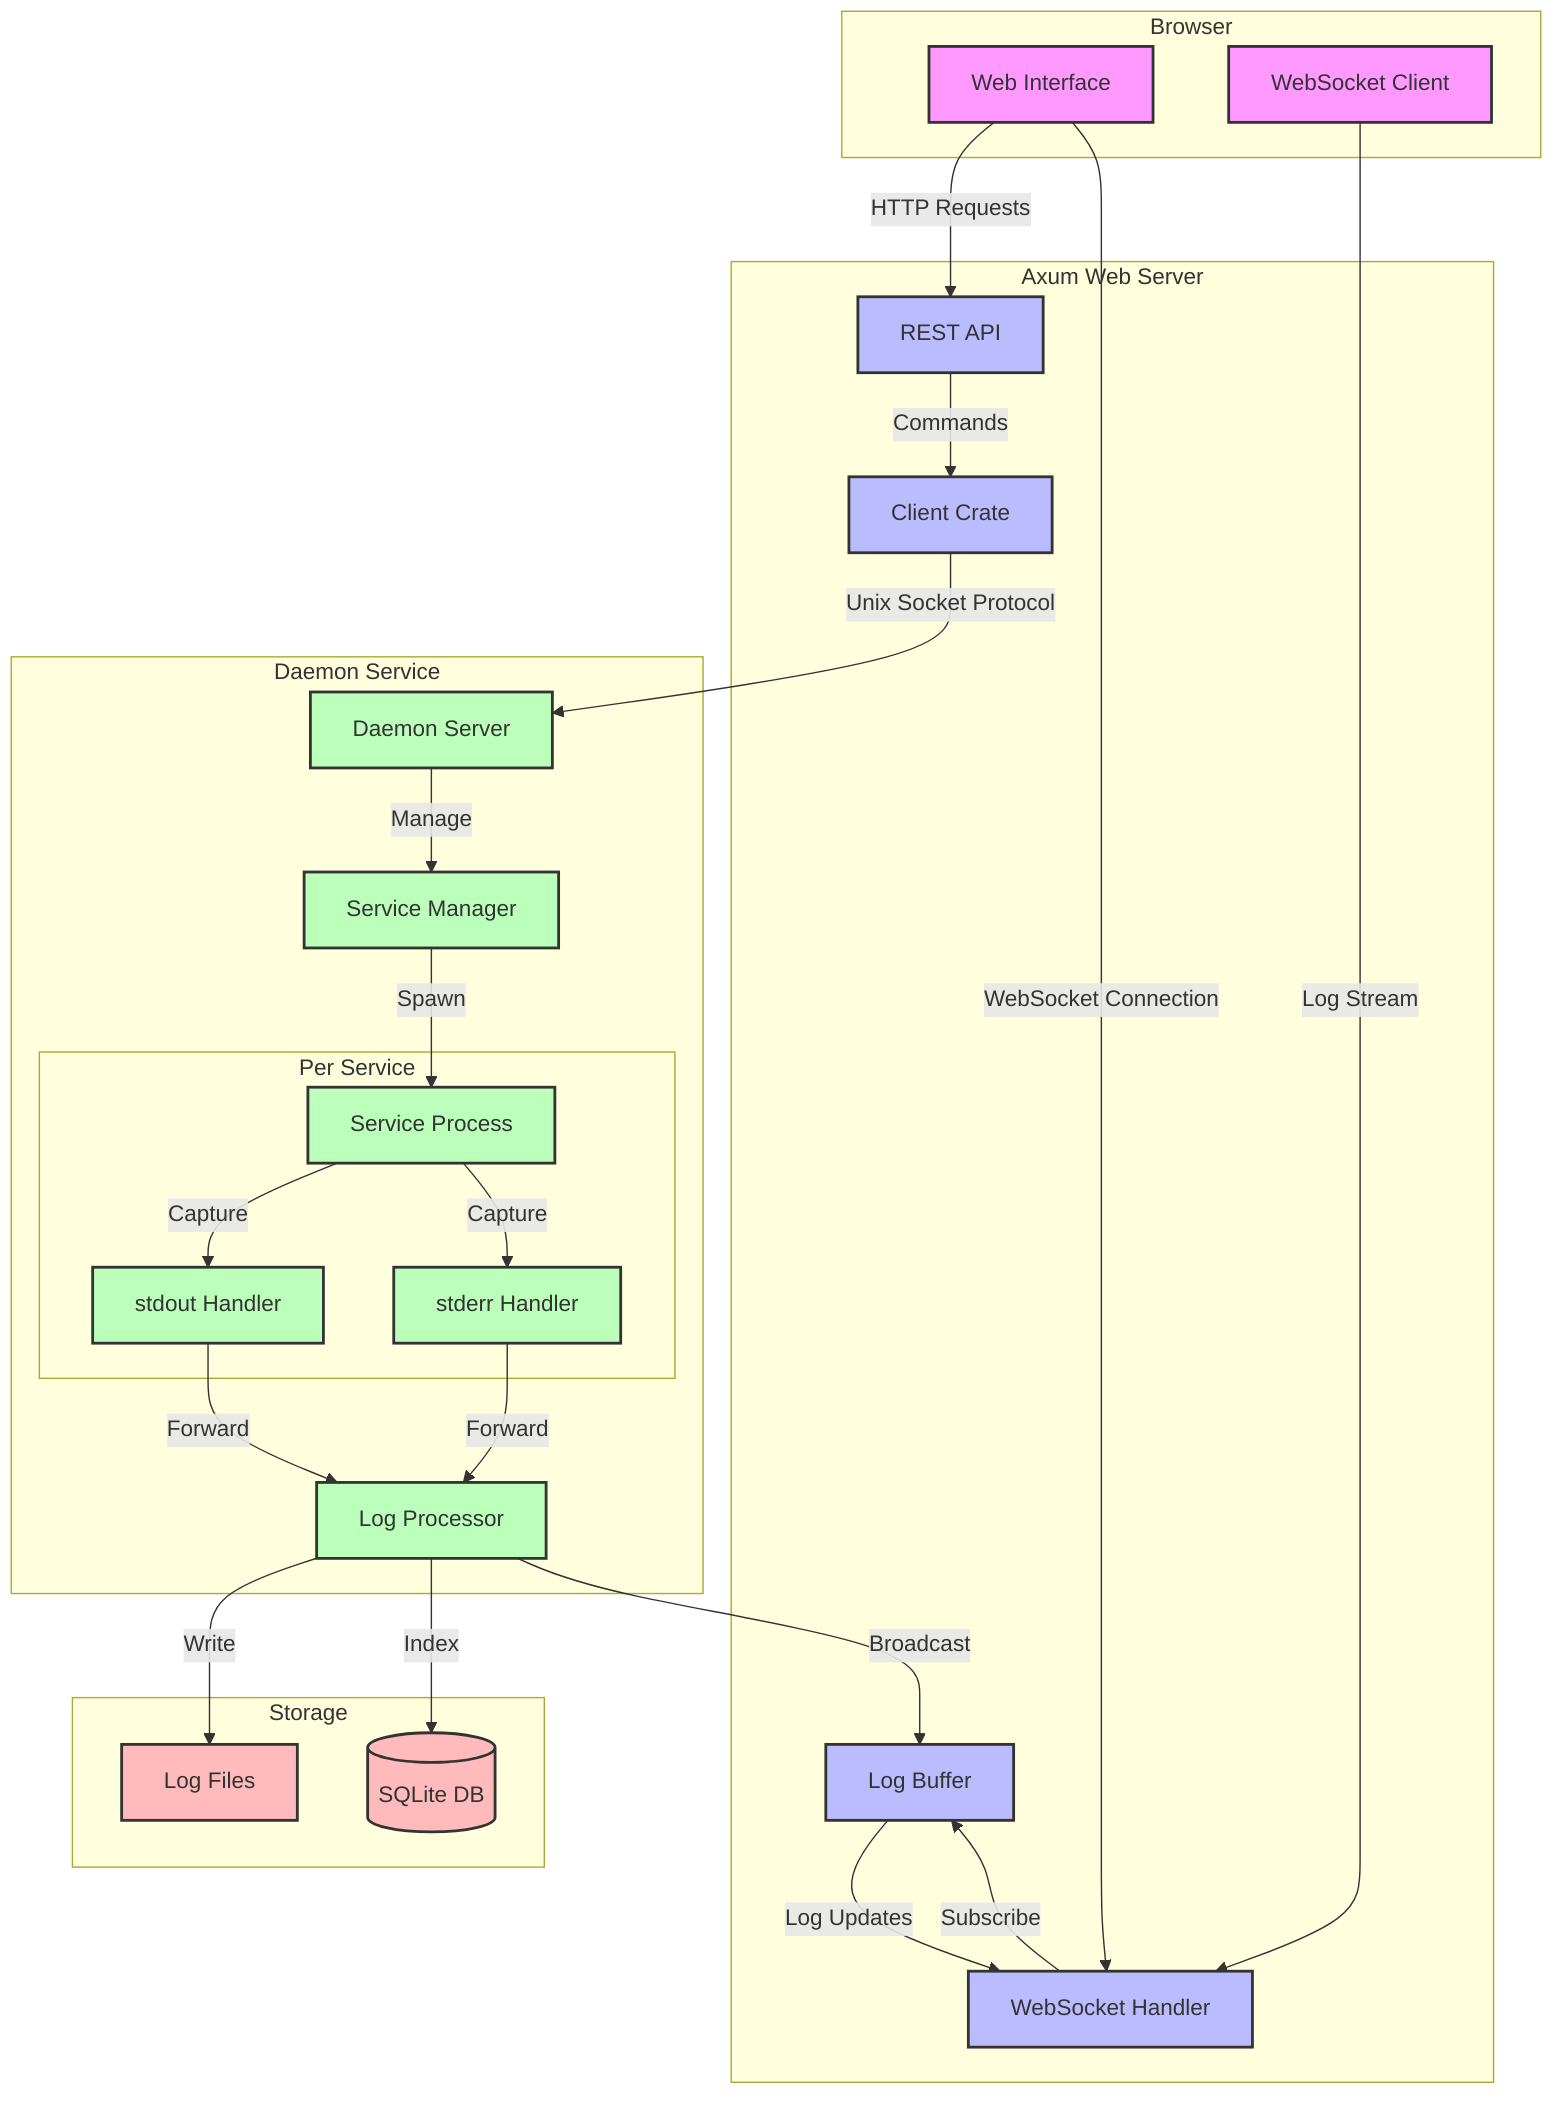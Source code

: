 graph TB
    subgraph "Browser"
        UI[Web Interface]
        WS[WebSocket Client]
    end

    subgraph "Axum Web Server"
        API[REST API]
        WSH[WebSocket Handler]
        CC[Client Crate]
        LB[Log Buffer]
    end

    subgraph "Daemon Service"
        DS[Daemon Server]
        SM[Service Manager]
        LP[Log Processor]
        subgraph "Per Service"
            SP[Service Process]
            STD[stdout Handler]
            ERR[stderr Handler]
        end
    end

    subgraph "Storage"
        FS[Log Files]
        DB[(SQLite DB)]
    end

%% User Interface Interactions
    UI -->|HTTP Requests| API
    UI -->|WebSocket Connection| WSH
    WS -->|Log Stream| WSH

%% API Server Interactions
    API -->|Commands| CC
    CC -->|Unix Socket Protocol| DS
    WSH -->|Subscribe| LB
    LB -->|Log Updates| WSH

%% Daemon Service Interactions
    DS -->|Manage| SM
    SM -->|Spawn| SP
    SP -->|Capture| STD
    SP -->|Capture| ERR
    STD -->|Forward| LP
    ERR -->|Forward| LP

%% Log Processing
    LP -->|Write| FS
    LP -->|Index| DB
    LP -->|Broadcast| LB

    classDef browser fill:#f9f,stroke:#333,stroke-width:2px
    classDef webserver fill:#bbf,stroke:#333,stroke-width:2px
    classDef daemon fill:#bfb,stroke:#333,stroke-width:2px
    classDef storage fill:#fbb,stroke:#333,stroke-width:2px

    class UI,WS browser
    class API,WSH,CC,LB webserver
    class DS,SM,LP,SP,STD,ERR daemon
    class FS,DB storage